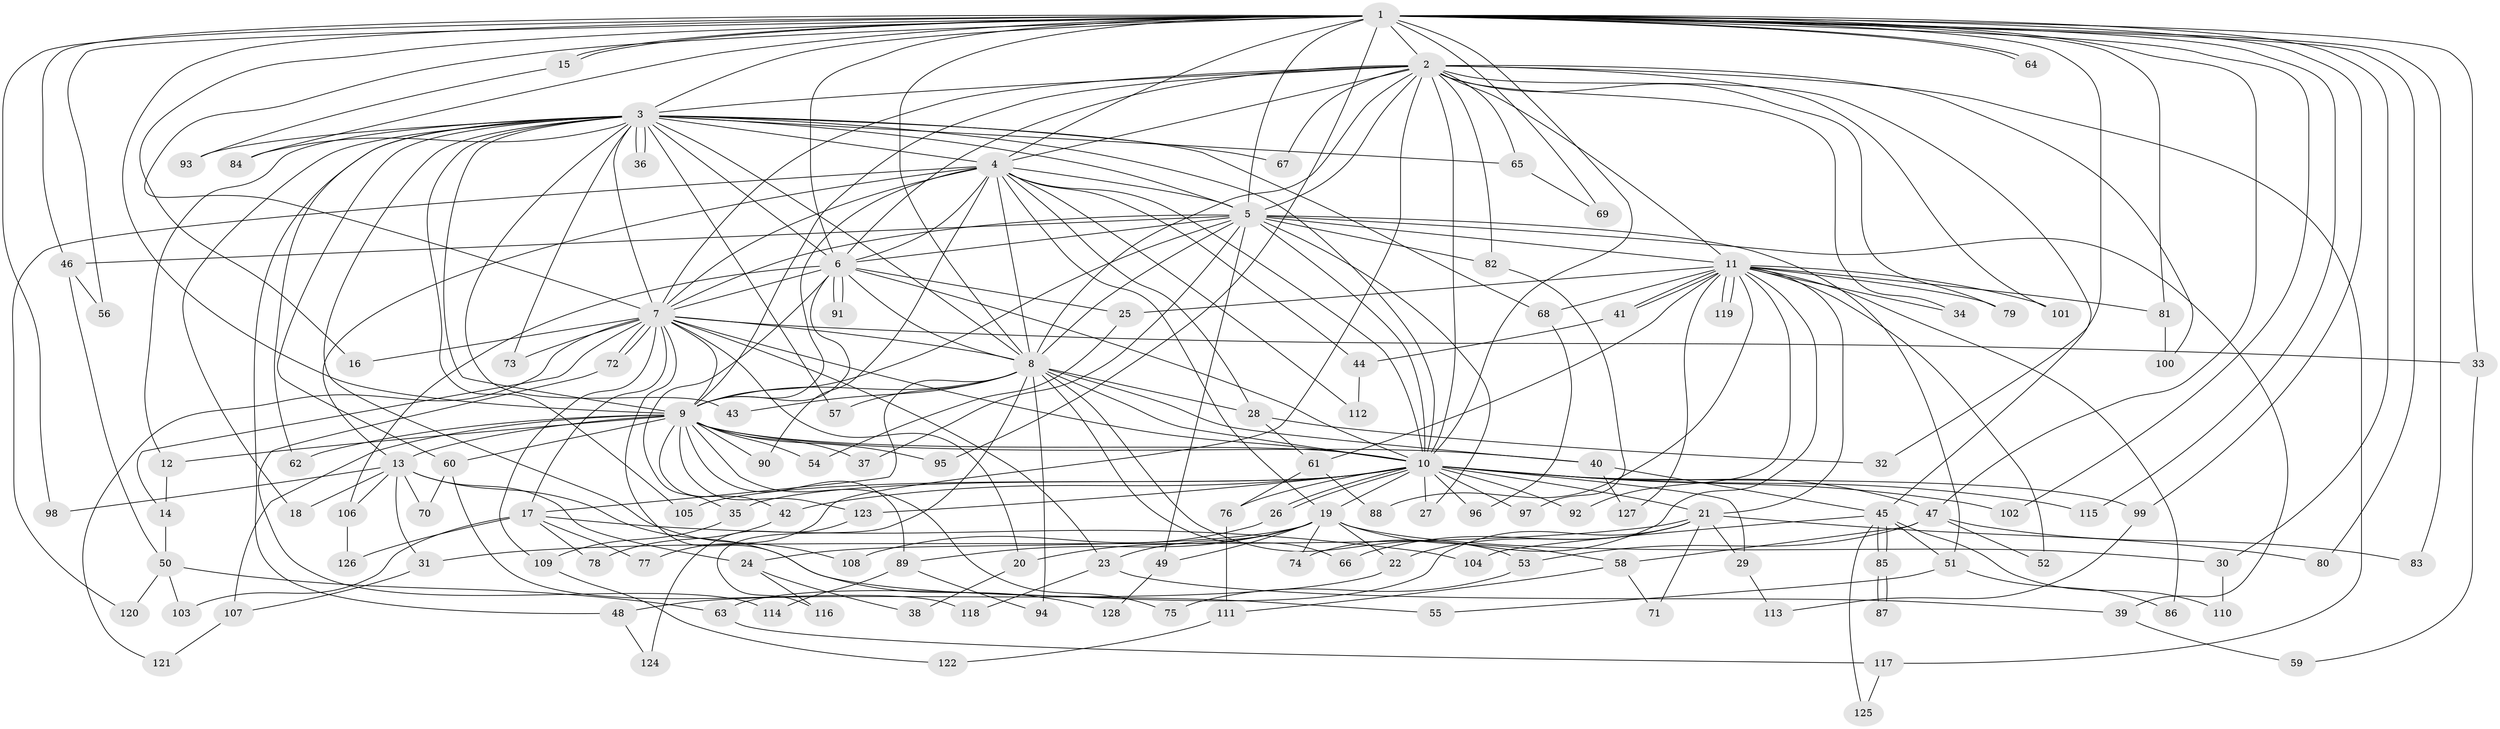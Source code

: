 // Generated by graph-tools (version 1.1) at 2025/45/03/09/25 04:45:22]
// undirected, 128 vertices, 281 edges
graph export_dot {
graph [start="1"]
  node [color=gray90,style=filled];
  1;
  2;
  3;
  4;
  5;
  6;
  7;
  8;
  9;
  10;
  11;
  12;
  13;
  14;
  15;
  16;
  17;
  18;
  19;
  20;
  21;
  22;
  23;
  24;
  25;
  26;
  27;
  28;
  29;
  30;
  31;
  32;
  33;
  34;
  35;
  36;
  37;
  38;
  39;
  40;
  41;
  42;
  43;
  44;
  45;
  46;
  47;
  48;
  49;
  50;
  51;
  52;
  53;
  54;
  55;
  56;
  57;
  58;
  59;
  60;
  61;
  62;
  63;
  64;
  65;
  66;
  67;
  68;
  69;
  70;
  71;
  72;
  73;
  74;
  75;
  76;
  77;
  78;
  79;
  80;
  81;
  82;
  83;
  84;
  85;
  86;
  87;
  88;
  89;
  90;
  91;
  92;
  93;
  94;
  95;
  96;
  97;
  98;
  99;
  100;
  101;
  102;
  103;
  104;
  105;
  106;
  107;
  108;
  109;
  110;
  111;
  112;
  113;
  114;
  115;
  116;
  117;
  118;
  119;
  120;
  121;
  122;
  123;
  124;
  125;
  126;
  127;
  128;
  1 -- 2;
  1 -- 3;
  1 -- 4;
  1 -- 5;
  1 -- 6;
  1 -- 7;
  1 -- 8;
  1 -- 9;
  1 -- 10;
  1 -- 15;
  1 -- 15;
  1 -- 16;
  1 -- 30;
  1 -- 32;
  1 -- 33;
  1 -- 46;
  1 -- 47;
  1 -- 56;
  1 -- 64;
  1 -- 64;
  1 -- 69;
  1 -- 80;
  1 -- 81;
  1 -- 83;
  1 -- 84;
  1 -- 95;
  1 -- 98;
  1 -- 99;
  1 -- 102;
  1 -- 115;
  2 -- 3;
  2 -- 4;
  2 -- 5;
  2 -- 6;
  2 -- 7;
  2 -- 8;
  2 -- 9;
  2 -- 10;
  2 -- 11;
  2 -- 34;
  2 -- 45;
  2 -- 65;
  2 -- 67;
  2 -- 77;
  2 -- 79;
  2 -- 82;
  2 -- 100;
  2 -- 101;
  2 -- 117;
  3 -- 4;
  3 -- 5;
  3 -- 6;
  3 -- 7;
  3 -- 8;
  3 -- 9;
  3 -- 10;
  3 -- 12;
  3 -- 18;
  3 -- 36;
  3 -- 36;
  3 -- 43;
  3 -- 48;
  3 -- 57;
  3 -- 60;
  3 -- 62;
  3 -- 65;
  3 -- 67;
  3 -- 68;
  3 -- 73;
  3 -- 84;
  3 -- 93;
  3 -- 105;
  3 -- 108;
  4 -- 5;
  4 -- 6;
  4 -- 7;
  4 -- 8;
  4 -- 9;
  4 -- 10;
  4 -- 13;
  4 -- 19;
  4 -- 28;
  4 -- 44;
  4 -- 90;
  4 -- 112;
  4 -- 120;
  5 -- 6;
  5 -- 7;
  5 -- 8;
  5 -- 9;
  5 -- 10;
  5 -- 11;
  5 -- 27;
  5 -- 37;
  5 -- 39;
  5 -- 46;
  5 -- 49;
  5 -- 51;
  5 -- 82;
  6 -- 7;
  6 -- 8;
  6 -- 9;
  6 -- 10;
  6 -- 25;
  6 -- 35;
  6 -- 91;
  6 -- 91;
  6 -- 106;
  7 -- 8;
  7 -- 9;
  7 -- 10;
  7 -- 14;
  7 -- 16;
  7 -- 17;
  7 -- 20;
  7 -- 23;
  7 -- 33;
  7 -- 72;
  7 -- 72;
  7 -- 73;
  7 -- 109;
  7 -- 121;
  7 -- 128;
  8 -- 9;
  8 -- 10;
  8 -- 17;
  8 -- 28;
  8 -- 40;
  8 -- 43;
  8 -- 53;
  8 -- 57;
  8 -- 66;
  8 -- 94;
  8 -- 116;
  9 -- 10;
  9 -- 12;
  9 -- 13;
  9 -- 37;
  9 -- 40;
  9 -- 42;
  9 -- 54;
  9 -- 60;
  9 -- 62;
  9 -- 75;
  9 -- 89;
  9 -- 90;
  9 -- 95;
  9 -- 107;
  9 -- 123;
  10 -- 19;
  10 -- 21;
  10 -- 26;
  10 -- 26;
  10 -- 27;
  10 -- 29;
  10 -- 35;
  10 -- 42;
  10 -- 47;
  10 -- 76;
  10 -- 92;
  10 -- 96;
  10 -- 97;
  10 -- 99;
  10 -- 102;
  10 -- 105;
  10 -- 115;
  10 -- 123;
  11 -- 21;
  11 -- 25;
  11 -- 34;
  11 -- 41;
  11 -- 41;
  11 -- 52;
  11 -- 61;
  11 -- 68;
  11 -- 74;
  11 -- 79;
  11 -- 81;
  11 -- 86;
  11 -- 88;
  11 -- 92;
  11 -- 101;
  11 -- 119;
  11 -- 119;
  11 -- 127;
  12 -- 14;
  13 -- 18;
  13 -- 24;
  13 -- 31;
  13 -- 55;
  13 -- 70;
  13 -- 98;
  13 -- 106;
  14 -- 50;
  15 -- 93;
  17 -- 77;
  17 -- 78;
  17 -- 103;
  17 -- 104;
  17 -- 126;
  19 -- 20;
  19 -- 22;
  19 -- 23;
  19 -- 24;
  19 -- 30;
  19 -- 49;
  19 -- 58;
  19 -- 74;
  19 -- 89;
  20 -- 38;
  21 -- 22;
  21 -- 29;
  21 -- 31;
  21 -- 63;
  21 -- 66;
  21 -- 71;
  21 -- 80;
  22 -- 48;
  23 -- 39;
  23 -- 118;
  24 -- 38;
  24 -- 116;
  25 -- 54;
  26 -- 108;
  28 -- 32;
  28 -- 61;
  29 -- 113;
  30 -- 110;
  31 -- 107;
  33 -- 59;
  35 -- 109;
  39 -- 59;
  40 -- 45;
  40 -- 127;
  41 -- 44;
  42 -- 78;
  44 -- 112;
  45 -- 51;
  45 -- 85;
  45 -- 85;
  45 -- 104;
  45 -- 110;
  45 -- 125;
  46 -- 50;
  46 -- 56;
  47 -- 52;
  47 -- 53;
  47 -- 58;
  47 -- 83;
  48 -- 124;
  49 -- 128;
  50 -- 63;
  50 -- 103;
  50 -- 120;
  51 -- 55;
  51 -- 86;
  53 -- 75;
  58 -- 71;
  58 -- 111;
  60 -- 70;
  60 -- 118;
  61 -- 76;
  61 -- 88;
  63 -- 117;
  65 -- 69;
  68 -- 96;
  72 -- 114;
  76 -- 111;
  81 -- 100;
  82 -- 97;
  85 -- 87;
  85 -- 87;
  89 -- 94;
  89 -- 114;
  99 -- 113;
  106 -- 126;
  107 -- 121;
  109 -- 122;
  111 -- 122;
  117 -- 125;
  123 -- 124;
}
